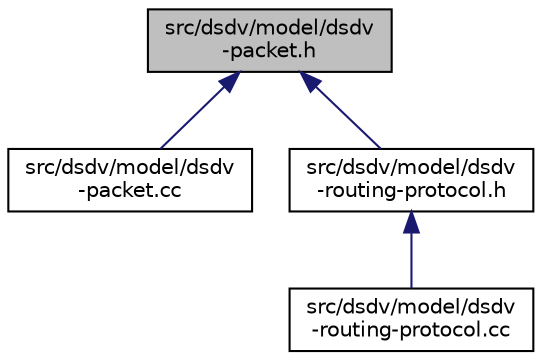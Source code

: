digraph "src/dsdv/model/dsdv-packet.h"
{
 // LATEX_PDF_SIZE
  edge [fontname="Helvetica",fontsize="10",labelfontname="Helvetica",labelfontsize="10"];
  node [fontname="Helvetica",fontsize="10",shape=record];
  Node1 [label="src/dsdv/model/dsdv\l-packet.h",height=0.2,width=0.4,color="black", fillcolor="grey75", style="filled", fontcolor="black",tooltip=" "];
  Node1 -> Node2 [dir="back",color="midnightblue",fontsize="10",style="solid",fontname="Helvetica"];
  Node2 [label="src/dsdv/model/dsdv\l-packet.cc",height=0.2,width=0.4,color="black", fillcolor="white", style="filled",URL="$dsdv-packet_8cc.html",tooltip=" "];
  Node1 -> Node3 [dir="back",color="midnightblue",fontsize="10",style="solid",fontname="Helvetica"];
  Node3 [label="src/dsdv/model/dsdv\l-routing-protocol.h",height=0.2,width=0.4,color="black", fillcolor="white", style="filled",URL="$dsdv-routing-protocol_8h.html",tooltip=" "];
  Node3 -> Node4 [dir="back",color="midnightblue",fontsize="10",style="solid",fontname="Helvetica"];
  Node4 [label="src/dsdv/model/dsdv\l-routing-protocol.cc",height=0.2,width=0.4,color="black", fillcolor="white", style="filled",URL="$dsdv-routing-protocol_8cc.html",tooltip=" "];
}
